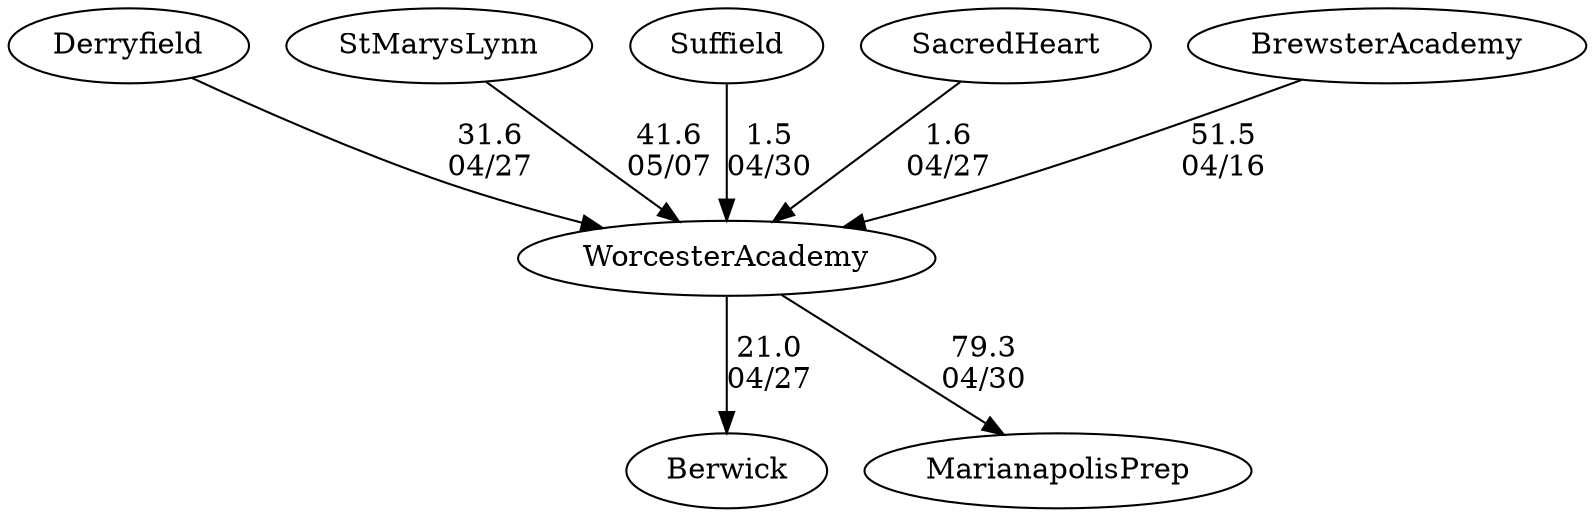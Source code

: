 digraph girls1foursWorcesterAcademy {Derryfield [URL="girls1foursDerryfield.html"];WorcesterAcademy [URL="girls1foursWorcesterAcademy.html"];Berwick [URL="girls1foursBerwick.html"];StMarysLynn [URL="girls1foursStMarysLynn.html"];Suffield [URL="girls1foursSuffield.html"];SacredHeart [URL="girls1foursSacredHeart.html"];MarianapolisPrep [URL="girls1foursMarianapolisPrep.html"];BrewsterAcademy [URL="girls1foursBrewsterAcademy.html"];Derryfield -> WorcesterAcademy[label="31.6
04/27", weight="69", tooltip="NEIRA Girls Fours, Worcester Academy, Berwick Academy, Derryfield, Sacred Heart-Greenwich			
Conditions: Strong cross/tailwind (20mph), heavy chop throughout races. Wind picked up considerably between 1st and last races Comments: Girls V1 race was approximately 1550 meters. Girls 2V race was approximately 1475 meters.
None", URL="https://www.row2k.com/results/resultspage.cfm?UID=5100A5CA83A99A9CD2E37FEC65103FEF&cat=1", random="random"]; 
SacredHeart -> WorcesterAcademy[label="1.6
04/27", weight="99", tooltip="NEIRA Girls Fours, Worcester Academy, Berwick Academy, Derryfield, Sacred Heart-Greenwich			
Conditions: Strong cross/tailwind (20mph), heavy chop throughout races. Wind picked up considerably between 1st and last races Comments: Girls V1 race was approximately 1550 meters. Girls 2V race was approximately 1475 meters.
None", URL="https://www.row2k.com/results/resultspage.cfm?UID=5100A5CA83A99A9CD2E37FEC65103FEF&cat=1", random="random"]; 
WorcesterAcademy -> Berwick[label="21.0
04/27", weight="79", tooltip="NEIRA Girls Fours, Worcester Academy, Berwick Academy, Derryfield, Sacred Heart-Greenwich			
Conditions: Strong cross/tailwind (20mph), heavy chop throughout races. Wind picked up considerably between 1st and last races Comments: Girls V1 race was approximately 1550 meters. Girls 2V race was approximately 1475 meters.
None", URL="https://www.row2k.com/results/resultspage.cfm?UID=5100A5CA83A99A9CD2E37FEC65103FEF&cat=1", random="random"]; 
BrewsterAcademy -> WorcesterAcademy[label="51.5
04/16", weight="49", tooltip="NEIRA Boys & Girls Fours,'Worcester Academy' and 'Brewster Academy'			
Distance: 1500m Conditions: Windy conditions. Stayed pretty much the same throughout all races. Slight crosswind coming across from the Worcester side to the Shrewsbury side of the lake. Comments: The results for the Boys Sixth Boat are for Mixed Novice 8+'s that both Worcester Academy and Brewster Academy raced.
None", URL="https://www.row2k.com/results/resultspage.cfm?UID=89B923A079203B9788590BB072E28088&cat=5", random="random"]; 
StMarysLynn -> WorcesterAcademy[label="41.6
05/07", weight="59", tooltip="NEIRA Boys & Girls Fours,Bancroft School, St. Mary's Lynn, Eagle Hill School, Worcester Academy, Thayer Academy, St. Mark's			
Distance: 1500m Conditions: Slight head/cross wind throughout the races.
None", URL="https://www.row2k.com/results/resultspage.cfm?UID=D9F3FD47837D8C36A90E1613F9F35A67&cat=5", random="random"]; 
Suffield -> WorcesterAcademy[label="1.5
04/30", weight="99", tooltip="NEIRA Girls , Worcester Academy vs. Suffield Academy, Marianapolis			
Distance: 1500 meters Conditions: Moderate tailwind, slight chop throughout races.
None", URL="https://www.row2k.com/results/resultspage.cfm?UID=3E2795D2BE91D9DEA1F8805FF62566D7&cat=1", random="random"]; 
WorcesterAcademy -> MarianapolisPrep[label="79.3
04/30", weight="21", tooltip="NEIRA Girls , Worcester Academy vs. Suffield Academy, Marianapolis			
Distance: 1500 meters Conditions: Moderate tailwind, slight chop throughout races.
None", URL="https://www.row2k.com/results/resultspage.cfm?UID=3E2795D2BE91D9DEA1F8805FF62566D7&cat=1", random="random"]}